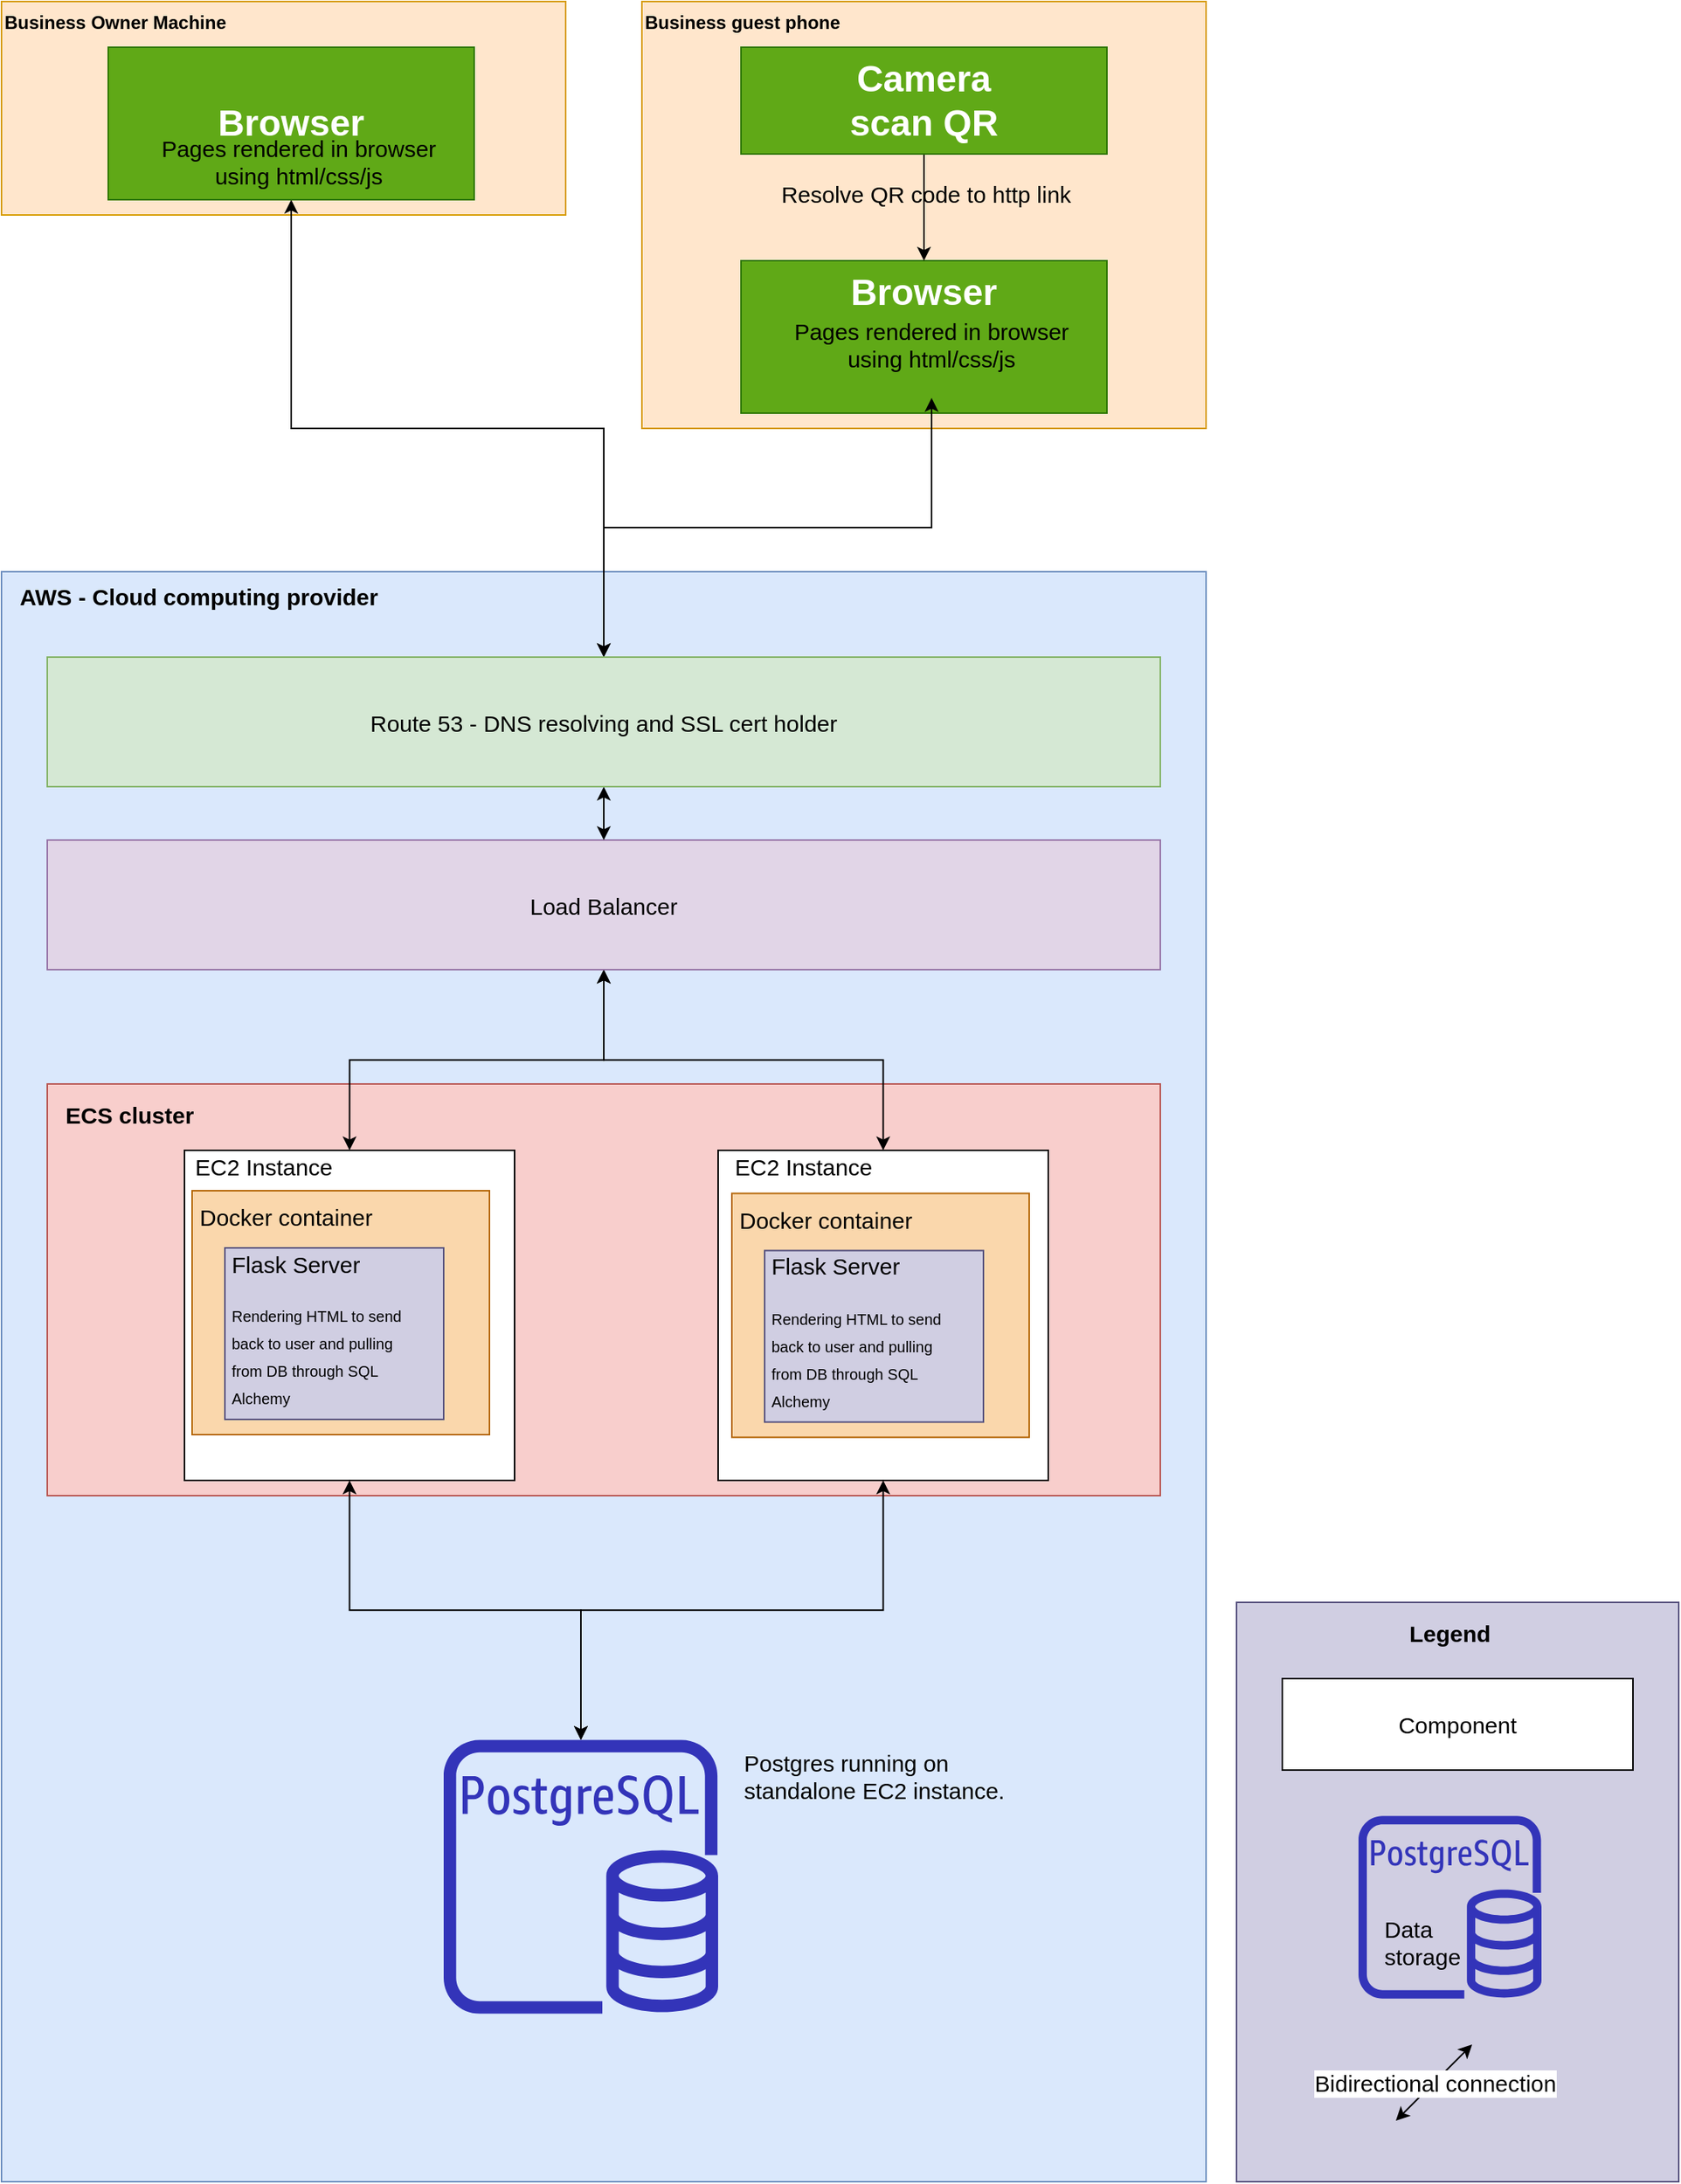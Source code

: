 <mxfile version="14.1.8" type="device"><diagram id="Ht1M8jgEwFfnCIfOTk4-" name="Page-1"><mxGraphModel dx="2467" dy="826" grid="1" gridSize="10" guides="1" tooltips="1" connect="1" arrows="1" fold="1" page="1" pageScale="1" pageWidth="1169" pageHeight="827" math="0" shadow="0"><root><mxCell id="0"/><mxCell id="1" parent="0"/><mxCell id="a-ENEKuI0E5g8ccad56M-20" value="" style="rounded=0;whiteSpace=wrap;html=1;labelBackgroundColor=none;fontSize=15;fillColor=#dae8fc;strokeColor=#6c8ebf;" vertex="1" parent="1"><mxGeometry x="-80" y="414" width="790" height="1056" as="geometry"/></mxCell><mxCell id="a-ENEKuI0E5g8ccad56M-10" value="&lt;b&gt;Business Owner Machine&lt;/b&gt;" style="rounded=0;whiteSpace=wrap;html=1;align=left;fillColor=#ffe6cc;strokeColor=#d79b00;verticalAlign=top;" vertex="1" parent="1"><mxGeometry x="-80" y="40" width="370" height="140" as="geometry"/></mxCell><mxCell id="a-ENEKuI0E5g8ccad56M-37" style="edgeStyle=orthogonalEdgeStyle;rounded=0;orthogonalLoop=1;jettySize=auto;html=1;startArrow=classic;startFill=1;fontSize=15;" edge="1" parent="1" source="a-ENEKuI0E5g8ccad56M-11" target="a-ENEKuI0E5g8ccad56M-25"><mxGeometry relative="1" as="geometry"/></mxCell><mxCell id="a-ENEKuI0E5g8ccad56M-11" value="&lt;font style=&quot;font-size: 24px&quot; color=&quot;#ffffff&quot;&gt;&lt;b&gt;Browser&lt;/b&gt;&lt;/font&gt;" style="rounded=0;whiteSpace=wrap;html=1;fillColor=#60a917;strokeColor=#2D7600;fontColor=#ffffff;" vertex="1" parent="1"><mxGeometry x="-10" y="70" width="240" height="100" as="geometry"/></mxCell><mxCell id="a-ENEKuI0E5g8ccad56M-12" value="Pages rendered in browser&lt;br style=&quot;font-size: 15px;&quot;&gt;using html/css/js" style="text;html=1;strokeColor=none;fillColor=none;align=center;verticalAlign=middle;whiteSpace=wrap;rounded=0;fontSize=15;" vertex="1" parent="1"><mxGeometry y="110" width="230" height="70" as="geometry"/></mxCell><mxCell id="a-ENEKuI0E5g8ccad56M-13" value="&lt;b&gt;Business guest phone&lt;/b&gt;" style="rounded=0;whiteSpace=wrap;html=1;align=left;fillColor=#ffe6cc;strokeColor=#d79b00;verticalAlign=top;" vertex="1" parent="1"><mxGeometry x="340" y="40" width="370" height="280" as="geometry"/></mxCell><mxCell id="a-ENEKuI0E5g8ccad56M-14" value="&lt;font style=&quot;font-size: 24px&quot; color=&quot;#ffffff&quot;&gt;&lt;b&gt;Browser&lt;/b&gt;&lt;/font&gt;" style="rounded=0;whiteSpace=wrap;html=1;fillColor=#60a917;strokeColor=#2D7600;fontColor=#ffffff;verticalAlign=top;" vertex="1" parent="1"><mxGeometry x="405" y="210" width="240" height="100" as="geometry"/></mxCell><mxCell id="a-ENEKuI0E5g8ccad56M-38" style="edgeStyle=orthogonalEdgeStyle;rounded=0;orthogonalLoop=1;jettySize=auto;html=1;entryX=0.5;entryY=0;entryDx=0;entryDy=0;startArrow=classic;startFill=1;fontSize=15;" edge="1" parent="1" source="a-ENEKuI0E5g8ccad56M-15" target="a-ENEKuI0E5g8ccad56M-25"><mxGeometry relative="1" as="geometry"/></mxCell><mxCell id="a-ENEKuI0E5g8ccad56M-15" value="Pages rendered in browser&lt;br style=&quot;font-size: 15px;&quot;&gt;using html/css/js" style="text;html=1;strokeColor=none;fillColor=none;align=center;verticalAlign=middle;whiteSpace=wrap;rounded=0;fontSize=15;" vertex="1" parent="1"><mxGeometry x="415" y="230" width="230" height="70" as="geometry"/></mxCell><mxCell id="a-ENEKuI0E5g8ccad56M-18" style="edgeStyle=orthogonalEdgeStyle;rounded=0;orthogonalLoop=1;jettySize=auto;html=1;entryX=0.5;entryY=0;entryDx=0;entryDy=0;fontSize=15;" edge="1" parent="1" source="a-ENEKuI0E5g8ccad56M-16" target="a-ENEKuI0E5g8ccad56M-14"><mxGeometry relative="1" as="geometry"/></mxCell><mxCell id="a-ENEKuI0E5g8ccad56M-19" value="Resolve QR code to http link" style="edgeLabel;html=1;align=center;verticalAlign=middle;resizable=0;points=[];fontSize=15;labelBackgroundColor=none;" vertex="1" connectable="0" parent="a-ENEKuI0E5g8ccad56M-18"><mxGeometry x="-0.257" y="1" relative="1" as="geometry"><mxPoint as="offset"/></mxGeometry></mxCell><mxCell id="a-ENEKuI0E5g8ccad56M-16" value="&lt;font style=&quot;font-size: 24px&quot; color=&quot;#ffffff&quot;&gt;&lt;b&gt;Camera&lt;br&gt;scan QR&lt;br&gt;&lt;/b&gt;&lt;/font&gt;" style="rounded=0;whiteSpace=wrap;html=1;fillColor=#60a917;strokeColor=#2D7600;fontColor=#ffffff;" vertex="1" parent="1"><mxGeometry x="405" y="70" width="240" height="70" as="geometry"/></mxCell><mxCell id="a-ENEKuI0E5g8ccad56M-21" value="AWS - Cloud computing provider" style="text;html=1;strokeColor=none;fillColor=none;align=left;verticalAlign=middle;whiteSpace=wrap;rounded=0;labelBackgroundColor=none;fontSize=15;fontStyle=1" vertex="1" parent="1"><mxGeometry x="-70" y="420" width="300" height="20" as="geometry"/></mxCell><mxCell id="a-ENEKuI0E5g8ccad56M-22" value="" style="rounded=0;whiteSpace=wrap;html=1;labelBackgroundColor=none;fontSize=15;align=left;fillColor=#f8cecc;strokeColor=#b85450;" vertex="1" parent="1"><mxGeometry x="-50" y="750" width="730" height="270" as="geometry"/></mxCell><mxCell id="a-ENEKuI0E5g8ccad56M-23" value="ECS cluster" style="text;html=1;strokeColor=none;fillColor=none;align=left;verticalAlign=middle;whiteSpace=wrap;rounded=0;labelBackgroundColor=none;fontSize=15;fontStyle=1" vertex="1" parent="1"><mxGeometry x="-40" y="760" width="310" height="20" as="geometry"/></mxCell><mxCell id="a-ENEKuI0E5g8ccad56M-34" style="edgeStyle=orthogonalEdgeStyle;rounded=0;orthogonalLoop=1;jettySize=auto;html=1;startArrow=classic;startFill=1;fontSize=15;" edge="1" parent="1" source="a-ENEKuI0E5g8ccad56M-24" target="a-ENEKuI0E5g8ccad56M-28"><mxGeometry relative="1" as="geometry"/></mxCell><mxCell id="a-ENEKuI0E5g8ccad56M-35" style="edgeStyle=orthogonalEdgeStyle;rounded=0;orthogonalLoop=1;jettySize=auto;html=1;entryX=0.5;entryY=0;entryDx=0;entryDy=0;startArrow=classic;startFill=1;fontSize=15;" edge="1" parent="1" source="a-ENEKuI0E5g8ccad56M-24" target="a-ENEKuI0E5g8ccad56M-26"><mxGeometry relative="1" as="geometry"/></mxCell><mxCell id="a-ENEKuI0E5g8ccad56M-24" value="Load Balancer" style="rounded=0;whiteSpace=wrap;html=1;labelBackgroundColor=none;fontSize=15;align=center;fillColor=#e1d5e7;strokeColor=#9673a6;" vertex="1" parent="1"><mxGeometry x="-50" y="590" width="730" height="85" as="geometry"/></mxCell><mxCell id="a-ENEKuI0E5g8ccad56M-36" style="edgeStyle=orthogonalEdgeStyle;rounded=0;orthogonalLoop=1;jettySize=auto;html=1;entryX=0.5;entryY=0;entryDx=0;entryDy=0;startArrow=classic;startFill=1;fontSize=15;" edge="1" parent="1" source="a-ENEKuI0E5g8ccad56M-25" target="a-ENEKuI0E5g8ccad56M-24"><mxGeometry relative="1" as="geometry"/></mxCell><mxCell id="a-ENEKuI0E5g8ccad56M-25" value="Route 53 - DNS resolving and SSL cert holder" style="rounded=0;whiteSpace=wrap;html=1;labelBackgroundColor=none;fontSize=15;align=center;fillColor=#d5e8d4;strokeColor=#82b366;" vertex="1" parent="1"><mxGeometry x="-50" y="470" width="730" height="85" as="geometry"/></mxCell><mxCell id="a-ENEKuI0E5g8ccad56M-32" style="edgeStyle=orthogonalEdgeStyle;rounded=0;orthogonalLoop=1;jettySize=auto;html=1;fontSize=15;startArrow=classic;startFill=1;" edge="1" parent="1" source="a-ENEKuI0E5g8ccad56M-26" target="a-ENEKuI0E5g8ccad56M-31"><mxGeometry relative="1" as="geometry"/></mxCell><mxCell id="a-ENEKuI0E5g8ccad56M-26" value="" style="whiteSpace=wrap;html=1;aspect=fixed;labelBackgroundColor=none;fontSize=15;align=center;" vertex="1" parent="1"><mxGeometry x="40" y="793.5" width="216.5" height="216.5" as="geometry"/></mxCell><mxCell id="a-ENEKuI0E5g8ccad56M-33" style="edgeStyle=orthogonalEdgeStyle;rounded=0;orthogonalLoop=1;jettySize=auto;html=1;fontSize=15;startArrow=classic;startFill=1;" edge="1" parent="1" source="a-ENEKuI0E5g8ccad56M-28" target="a-ENEKuI0E5g8ccad56M-31"><mxGeometry relative="1" as="geometry"/></mxCell><mxCell id="a-ENEKuI0E5g8ccad56M-28" value="" style="whiteSpace=wrap;html=1;aspect=fixed;labelBackgroundColor=none;fontSize=15;align=center;" vertex="1" parent="1"><mxGeometry x="390" y="793.5" width="216.5" height="216.5" as="geometry"/></mxCell><mxCell id="a-ENEKuI0E5g8ccad56M-31" value="" style="outlineConnect=0;fontColor=#232F3E;gradientColor=none;fillColor=#3334B9;strokeColor=none;dashed=0;verticalLabelPosition=bottom;verticalAlign=top;align=center;html=1;fontSize=12;fontStyle=0;aspect=fixed;pointerEvents=1;shape=mxgraph.aws4.rds_postgresql_instance;labelBackgroundColor=none;" vertex="1" parent="1"><mxGeometry x="210" y="1180" width="180" height="180" as="geometry"/></mxCell><mxCell id="a-ENEKuI0E5g8ccad56M-39" value="" style="rounded=0;whiteSpace=wrap;html=1;labelBackgroundColor=none;fontSize=15;align=left;fillColor=#fad7ac;strokeColor=#b46504;" vertex="1" parent="1"><mxGeometry x="45" y="820" width="195" height="160" as="geometry"/></mxCell><mxCell id="a-ENEKuI0E5g8ccad56M-40" value="EC2 Instance" style="text;html=1;strokeColor=none;fillColor=none;align=left;verticalAlign=middle;whiteSpace=wrap;rounded=0;labelBackgroundColor=none;fontSize=15;" vertex="1" parent="1"><mxGeometry x="45" y="793.5" width="125" height="20" as="geometry"/></mxCell><mxCell id="a-ENEKuI0E5g8ccad56M-41" value="Docker container" style="text;html=1;strokeColor=none;fillColor=none;align=left;verticalAlign=middle;whiteSpace=wrap;rounded=0;labelBackgroundColor=none;fontSize=15;" vertex="1" parent="1"><mxGeometry x="47.5" y="827" width="125" height="20" as="geometry"/></mxCell><mxCell id="a-ENEKuI0E5g8ccad56M-42" value="" style="rounded=0;whiteSpace=wrap;html=1;labelBackgroundColor=none;fontSize=15;align=left;fillColor=#d0cee2;strokeColor=#56517e;" vertex="1" parent="1"><mxGeometry x="66.5" y="857.5" width="143.5" height="112.5" as="geometry"/></mxCell><mxCell id="a-ENEKuI0E5g8ccad56M-43" value="Flask Server" style="text;html=1;strokeColor=none;fillColor=none;align=left;verticalAlign=middle;whiteSpace=wrap;rounded=0;labelBackgroundColor=none;fontSize=15;" vertex="1" parent="1"><mxGeometry x="69" y="857.5" width="125" height="20" as="geometry"/></mxCell><mxCell id="a-ENEKuI0E5g8ccad56M-45" value="EC2 Instance" style="text;html=1;strokeColor=none;fillColor=none;align=left;verticalAlign=middle;whiteSpace=wrap;rounded=0;labelBackgroundColor=none;fontSize=15;" vertex="1" parent="1"><mxGeometry x="399" y="793.5" width="125" height="20" as="geometry"/></mxCell><mxCell id="a-ENEKuI0E5g8ccad56M-49" value="" style="rounded=0;whiteSpace=wrap;html=1;labelBackgroundColor=none;fontSize=15;align=left;fillColor=#d0cee2;strokeColor=#56517e;" vertex="1" parent="1"><mxGeometry x="730" y="1090" width="290" height="380" as="geometry"/></mxCell><mxCell id="a-ENEKuI0E5g8ccad56M-50" value="Legend" style="text;html=1;strokeColor=none;fillColor=none;align=center;verticalAlign=middle;whiteSpace=wrap;rounded=0;labelBackgroundColor=none;fontSize=15;fontStyle=1" vertex="1" parent="1"><mxGeometry x="850" y="1100" width="40" height="20" as="geometry"/></mxCell><mxCell id="a-ENEKuI0E5g8ccad56M-51" value="Component" style="rounded=0;whiteSpace=wrap;html=1;labelBackgroundColor=none;fontSize=15;align=center;" vertex="1" parent="1"><mxGeometry x="760" y="1140" width="230" height="60" as="geometry"/></mxCell><mxCell id="a-ENEKuI0E5g8ccad56M-52" value="Postgres running on standalone EC2 instance." style="text;html=1;strokeColor=none;fillColor=none;align=left;verticalAlign=top;whiteSpace=wrap;rounded=0;labelBackgroundColor=none;fontSize=15;" vertex="1" parent="1"><mxGeometry x="405" y="1180" width="175" height="170" as="geometry"/></mxCell><mxCell id="a-ENEKuI0E5g8ccad56M-53" value="" style="outlineConnect=0;fontColor=#232F3E;gradientColor=none;fillColor=#3334B9;strokeColor=none;dashed=0;verticalLabelPosition=bottom;verticalAlign=top;align=center;html=1;fontSize=12;fontStyle=0;aspect=fixed;pointerEvents=1;shape=mxgraph.aws4.rds_postgresql_instance;labelBackgroundColor=none;" vertex="1" parent="1"><mxGeometry x="810" y="1230" width="120" height="120" as="geometry"/></mxCell><mxCell id="a-ENEKuI0E5g8ccad56M-54" value="Data storage" style="text;html=1;strokeColor=none;fillColor=none;align=left;verticalAlign=top;whiteSpace=wrap;rounded=0;labelBackgroundColor=none;fontSize=15;" vertex="1" parent="1"><mxGeometry x="824.5" y="1289" width="60" height="31" as="geometry"/></mxCell><mxCell id="a-ENEKuI0E5g8ccad56M-55" value="Bidirectional connection" style="endArrow=classic;startArrow=classic;html=1;fontSize=15;" edge="1" parent="1"><mxGeometry width="50" height="50" relative="1" as="geometry"><mxPoint x="834.5" y="1430" as="sourcePoint"/><mxPoint x="884.5" y="1380" as="targetPoint"/></mxGeometry></mxCell><mxCell id="a-ENEKuI0E5g8ccad56M-56" value="&lt;span style=&quot;font-size: 10px&quot;&gt;Rendering HTML to send back to user and pulling from DB through SQL Alchemy&lt;/span&gt;" style="text;html=1;strokeColor=none;fillColor=none;align=left;verticalAlign=top;whiteSpace=wrap;rounded=0;labelBackgroundColor=none;fontSize=15;" vertex="1" parent="1"><mxGeometry x="69" y="885" width="121" height="65" as="geometry"/></mxCell><mxCell id="a-ENEKuI0E5g8ccad56M-57" value="" style="rounded=0;whiteSpace=wrap;html=1;labelBackgroundColor=none;fontSize=15;align=left;fillColor=#fad7ac;strokeColor=#b46504;" vertex="1" parent="1"><mxGeometry x="399" y="821.75" width="195" height="160" as="geometry"/></mxCell><mxCell id="a-ENEKuI0E5g8ccad56M-58" value="Docker container" style="text;html=1;strokeColor=none;fillColor=none;align=left;verticalAlign=middle;whiteSpace=wrap;rounded=0;labelBackgroundColor=none;fontSize=15;" vertex="1" parent="1"><mxGeometry x="401.5" y="828.75" width="125" height="20" as="geometry"/></mxCell><mxCell id="a-ENEKuI0E5g8ccad56M-59" value="" style="rounded=0;whiteSpace=wrap;html=1;labelBackgroundColor=none;fontSize=15;align=left;fillColor=#d0cee2;strokeColor=#56517e;" vertex="1" parent="1"><mxGeometry x="420.5" y="859.25" width="143.5" height="112.5" as="geometry"/></mxCell><mxCell id="a-ENEKuI0E5g8ccad56M-60" value="Flask Server" style="text;html=1;strokeColor=none;fillColor=none;align=left;verticalAlign=middle;whiteSpace=wrap;rounded=0;labelBackgroundColor=none;fontSize=15;" vertex="1" parent="1"><mxGeometry x="423" y="859.25" width="125" height="20" as="geometry"/></mxCell><mxCell id="a-ENEKuI0E5g8ccad56M-61" value="&lt;span style=&quot;font-size: 10px&quot;&gt;Rendering HTML to send back to user and pulling from DB through SQL Alchemy&lt;/span&gt;" style="text;html=1;strokeColor=none;fillColor=none;align=left;verticalAlign=top;whiteSpace=wrap;rounded=0;labelBackgroundColor=none;fontSize=15;" vertex="1" parent="1"><mxGeometry x="423" y="886.75" width="121" height="65" as="geometry"/></mxCell></root></mxGraphModel></diagram></mxfile>